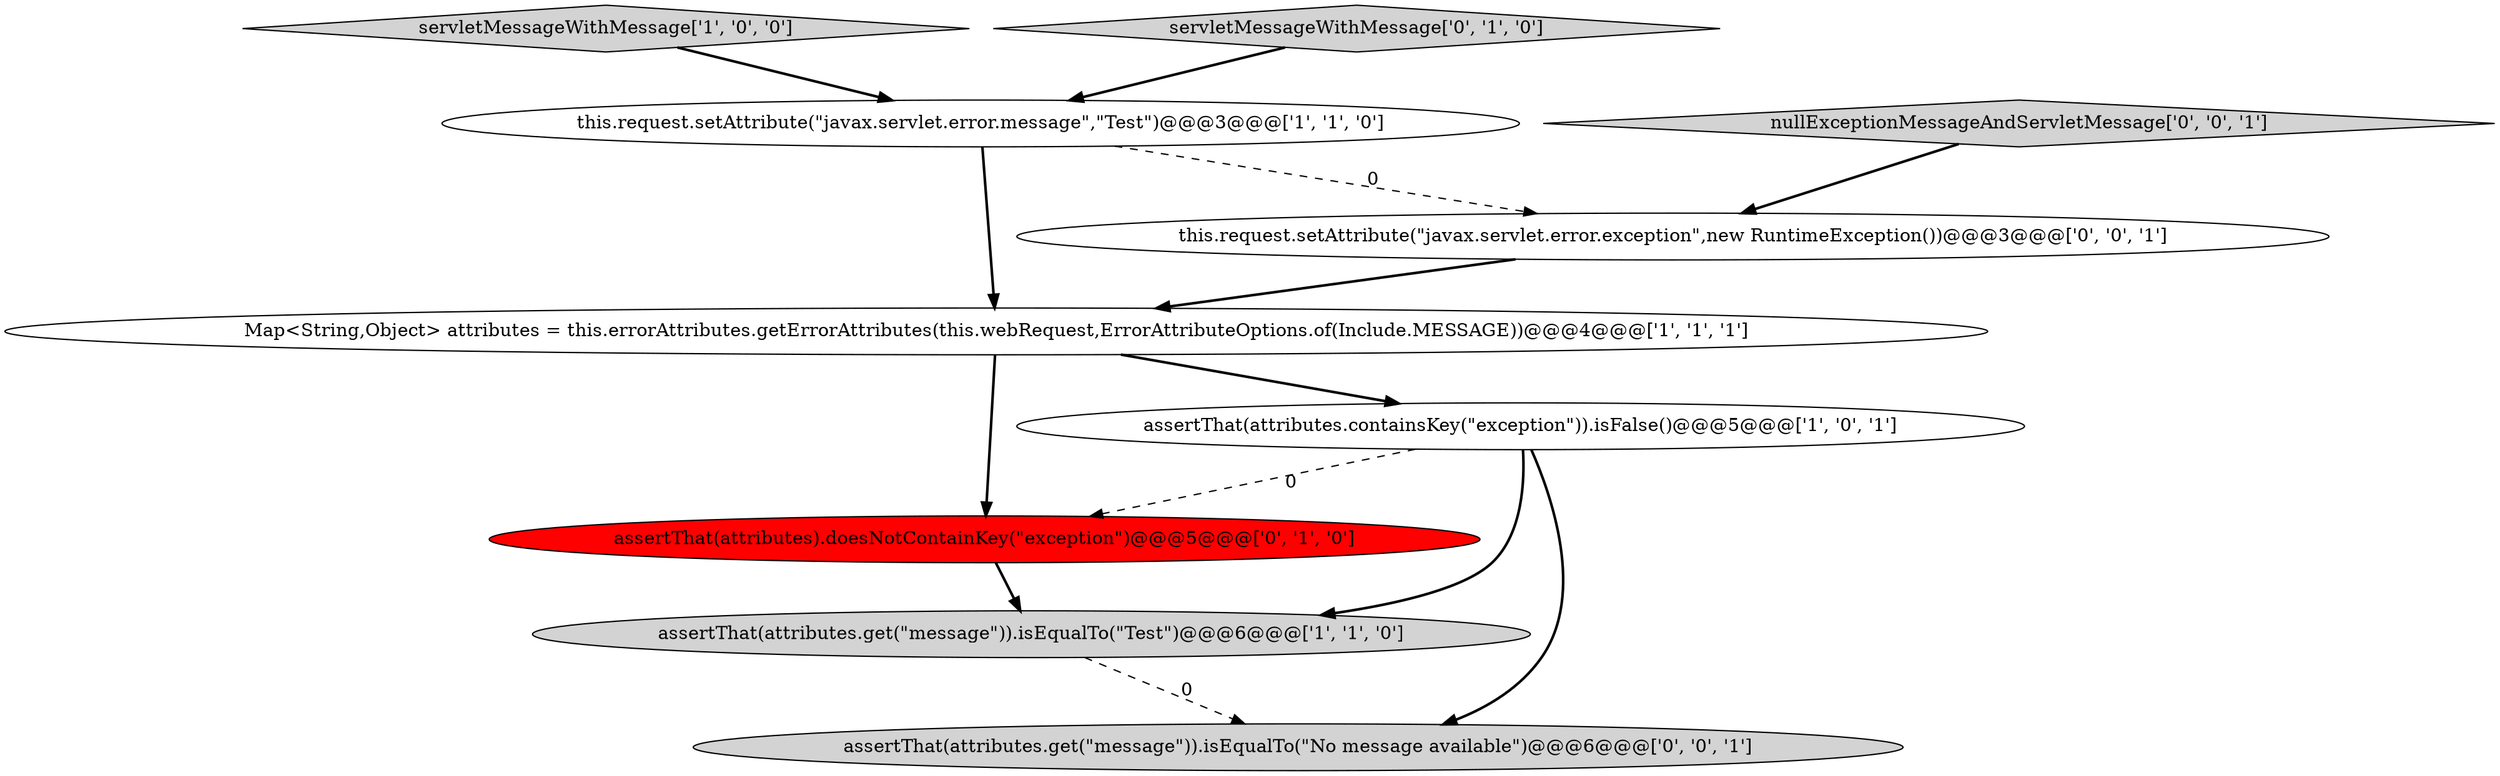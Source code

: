 digraph {
3 [style = filled, label = "servletMessageWithMessage['1', '0', '0']", fillcolor = lightgray, shape = diamond image = "AAA0AAABBB1BBB"];
7 [style = filled, label = "this.request.setAttribute(\"javax.servlet.error.exception\",new RuntimeException())@@@3@@@['0', '0', '1']", fillcolor = white, shape = ellipse image = "AAA0AAABBB3BBB"];
6 [style = filled, label = "servletMessageWithMessage['0', '1', '0']", fillcolor = lightgray, shape = diamond image = "AAA0AAABBB2BBB"];
5 [style = filled, label = "assertThat(attributes).doesNotContainKey(\"exception\")@@@5@@@['0', '1', '0']", fillcolor = red, shape = ellipse image = "AAA1AAABBB2BBB"];
1 [style = filled, label = "assertThat(attributes.get(\"message\")).isEqualTo(\"Test\")@@@6@@@['1', '1', '0']", fillcolor = lightgray, shape = ellipse image = "AAA0AAABBB1BBB"];
2 [style = filled, label = "this.request.setAttribute(\"javax.servlet.error.message\",\"Test\")@@@3@@@['1', '1', '0']", fillcolor = white, shape = ellipse image = "AAA0AAABBB1BBB"];
0 [style = filled, label = "Map<String,Object> attributes = this.errorAttributes.getErrorAttributes(this.webRequest,ErrorAttributeOptions.of(Include.MESSAGE))@@@4@@@['1', '1', '1']", fillcolor = white, shape = ellipse image = "AAA0AAABBB1BBB"];
9 [style = filled, label = "nullExceptionMessageAndServletMessage['0', '0', '1']", fillcolor = lightgray, shape = diamond image = "AAA0AAABBB3BBB"];
4 [style = filled, label = "assertThat(attributes.containsKey(\"exception\")).isFalse()@@@5@@@['1', '0', '1']", fillcolor = white, shape = ellipse image = "AAA0AAABBB1BBB"];
8 [style = filled, label = "assertThat(attributes.get(\"message\")).isEqualTo(\"No message available\")@@@6@@@['0', '0', '1']", fillcolor = lightgray, shape = ellipse image = "AAA0AAABBB3BBB"];
4->5 [style = dashed, label="0"];
4->8 [style = bold, label=""];
5->1 [style = bold, label=""];
1->8 [style = dashed, label="0"];
4->1 [style = bold, label=""];
2->0 [style = bold, label=""];
7->0 [style = bold, label=""];
3->2 [style = bold, label=""];
9->7 [style = bold, label=""];
2->7 [style = dashed, label="0"];
0->4 [style = bold, label=""];
0->5 [style = bold, label=""];
6->2 [style = bold, label=""];
}
